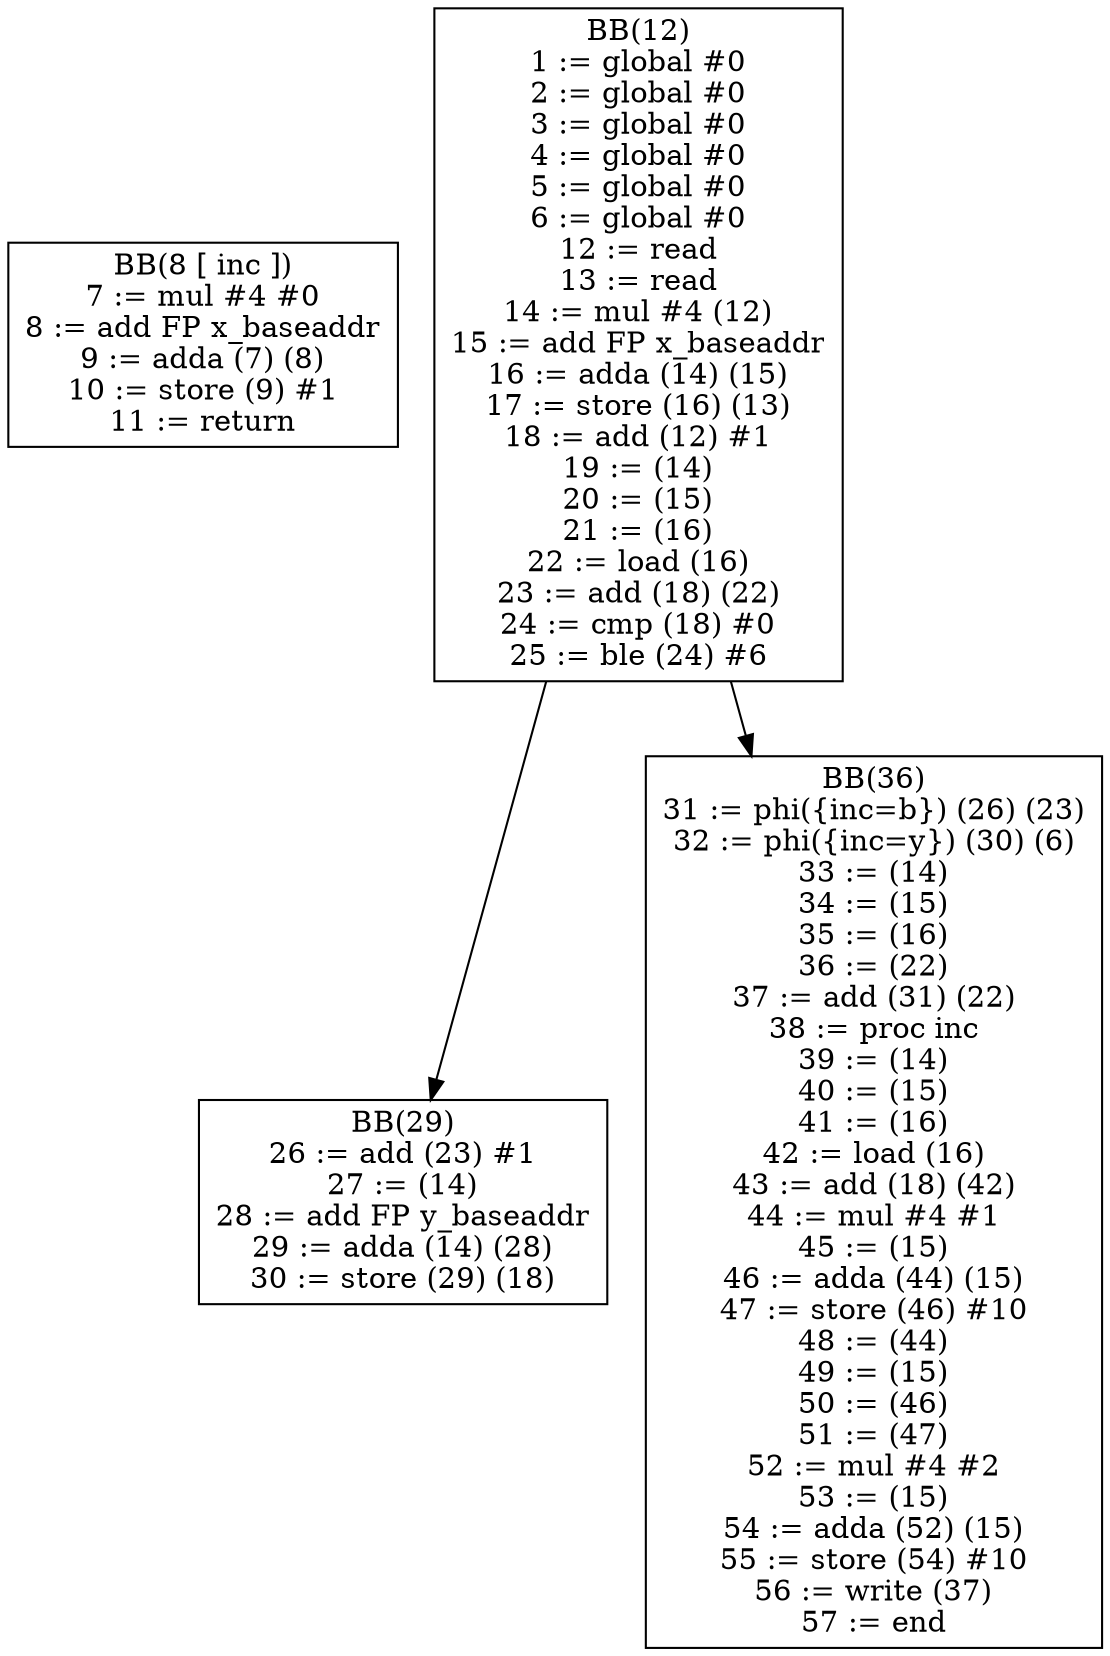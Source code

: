 digraph dom {
BB8[shape = box, label = "BB(8 [ inc ])\n" + "7 := mul #4 #0\n" + "8 := add FP x_baseaddr\n" + "9 := adda (7) (8)\n" + "10 := store (9) #1\n" + "11 := return\n"];
BB12[shape = box, label = "BB(12)\n" + "1 := global #0\n" + "2 := global #0\n" + "3 := global #0\n" + "4 := global #0\n" + "5 := global #0\n" + "6 := global #0\n" + "12 := read\n" + "13 := read\n" + "14 := mul #4 (12)\n" + "15 := add FP x_baseaddr\n" + "16 := adda (14) (15)\n" + "17 := store (16) (13)\n" + "18 := add (12) #1\n" + "19 := (14)\n" + "20 := (15)\n" + "21 := (16)\n" + "22 := load (16)\n" + "23 := add (18) (22)\n" + "24 := cmp (18) #0\n" + "25 := ble (24) #6\n"];
BB29[shape = box, label = "BB(29)\n" + "26 := add (23) #1\n" + "27 := (14)\n" + "28 := add FP y_baseaddr\n" + "29 := adda (14) (28)\n" + "30 := store (29) (18)\n"];
BB36[shape = box, label = "BB(36)\n" + "31 := phi({inc=b}) (26) (23)\n" + "32 := phi({inc=y}) (30) (6)\n" + "33 := (14)\n" + "34 := (15)\n" + "35 := (16)\n" + "36 := (22)\n" + "37 := add (31) (22)\n" + "38 := proc inc\n" + "39 := (14)\n" + "40 := (15)\n" + "41 := (16)\n" + "42 := load (16)\n" + "43 := add (18) (42)\n" + "44 := mul #4 #1\n" + "45 := (15)\n" + "46 := adda (44) (15)\n" + "47 := store (46) #10\n" + "48 := (44)\n" + "49 := (15)\n" + "50 := (46)\n" + "51 := (47)\n" + "52 := mul #4 #2\n" + "53 := (15)\n" + "54 := adda (52) (15)\n" + "55 := store (54) #10\n" + "56 := write (37)\n" + "57 := end\n"];
BB12 -> BB29;
BB12 -> BB36;
}
